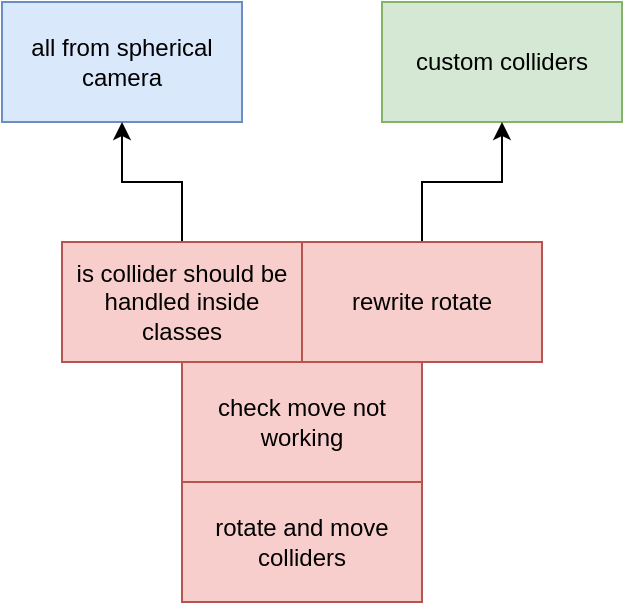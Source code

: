 <mxfile version="12.2.4"><diagram id="Qx5S_Zlmdaozg9Z3nSQE"><mxGraphModel dx="417" dy="296" grid="1" gridSize="10" guides="1" tooltips="1" connect="1" arrows="1" fold="1" page="1" pageScale="1" pageWidth="850" pageHeight="1100" math="0" shadow="0"><root><mxCell id="0"/><mxCell id="1" parent="0"/><mxCell id="2" value="all from spherical camera" style="rounded=0;whiteSpace=wrap;html=1;fillColor=#dae8fc;strokeColor=#6c8ebf;" vertex="1" parent="1"><mxGeometry x="300" y="170" width="120" height="60" as="geometry"/></mxCell><mxCell id="3" value="custom colliders" style="rounded=0;whiteSpace=wrap;html=1;fillColor=#d5e8d4;strokeColor=#82b366;" vertex="1" parent="1"><mxGeometry x="490" y="170" width="120" height="60" as="geometry"/></mxCell><mxCell id="8" value="" style="edgeStyle=orthogonalEdgeStyle;rounded=0;orthogonalLoop=1;jettySize=auto;html=1;" edge="1" parent="1" source="4" target="2"><mxGeometry relative="1" as="geometry"/></mxCell><mxCell id="4" value="is collider should be handled inside classes" style="rounded=0;whiteSpace=wrap;html=1;fillColor=#f8cecc;strokeColor=#b85450;" vertex="1" parent="1"><mxGeometry x="330" y="290" width="120" height="60" as="geometry"/></mxCell><mxCell id="7" value="" style="edgeStyle=orthogonalEdgeStyle;rounded=0;orthogonalLoop=1;jettySize=auto;html=1;" edge="1" parent="1" source="5" target="3"><mxGeometry relative="1" as="geometry"/></mxCell><mxCell id="5" value="rewrite rotate" style="rounded=0;whiteSpace=wrap;html=1;fillColor=#f8cecc;strokeColor=#b85450;" vertex="1" parent="1"><mxGeometry x="450" y="290" width="120" height="60" as="geometry"/></mxCell><mxCell id="6" value="check move not working" style="rounded=0;whiteSpace=wrap;html=1;fillColor=#f8cecc;strokeColor=#b85450;" vertex="1" parent="1"><mxGeometry x="390" y="350" width="120" height="60" as="geometry"/></mxCell><mxCell id="9" value="rotate and move colliders" style="rounded=0;whiteSpace=wrap;html=1;fillColor=#f8cecc;strokeColor=#b85450;" vertex="1" parent="1"><mxGeometry x="390" y="410" width="120" height="60" as="geometry"/></mxCell></root></mxGraphModel></diagram></mxfile>